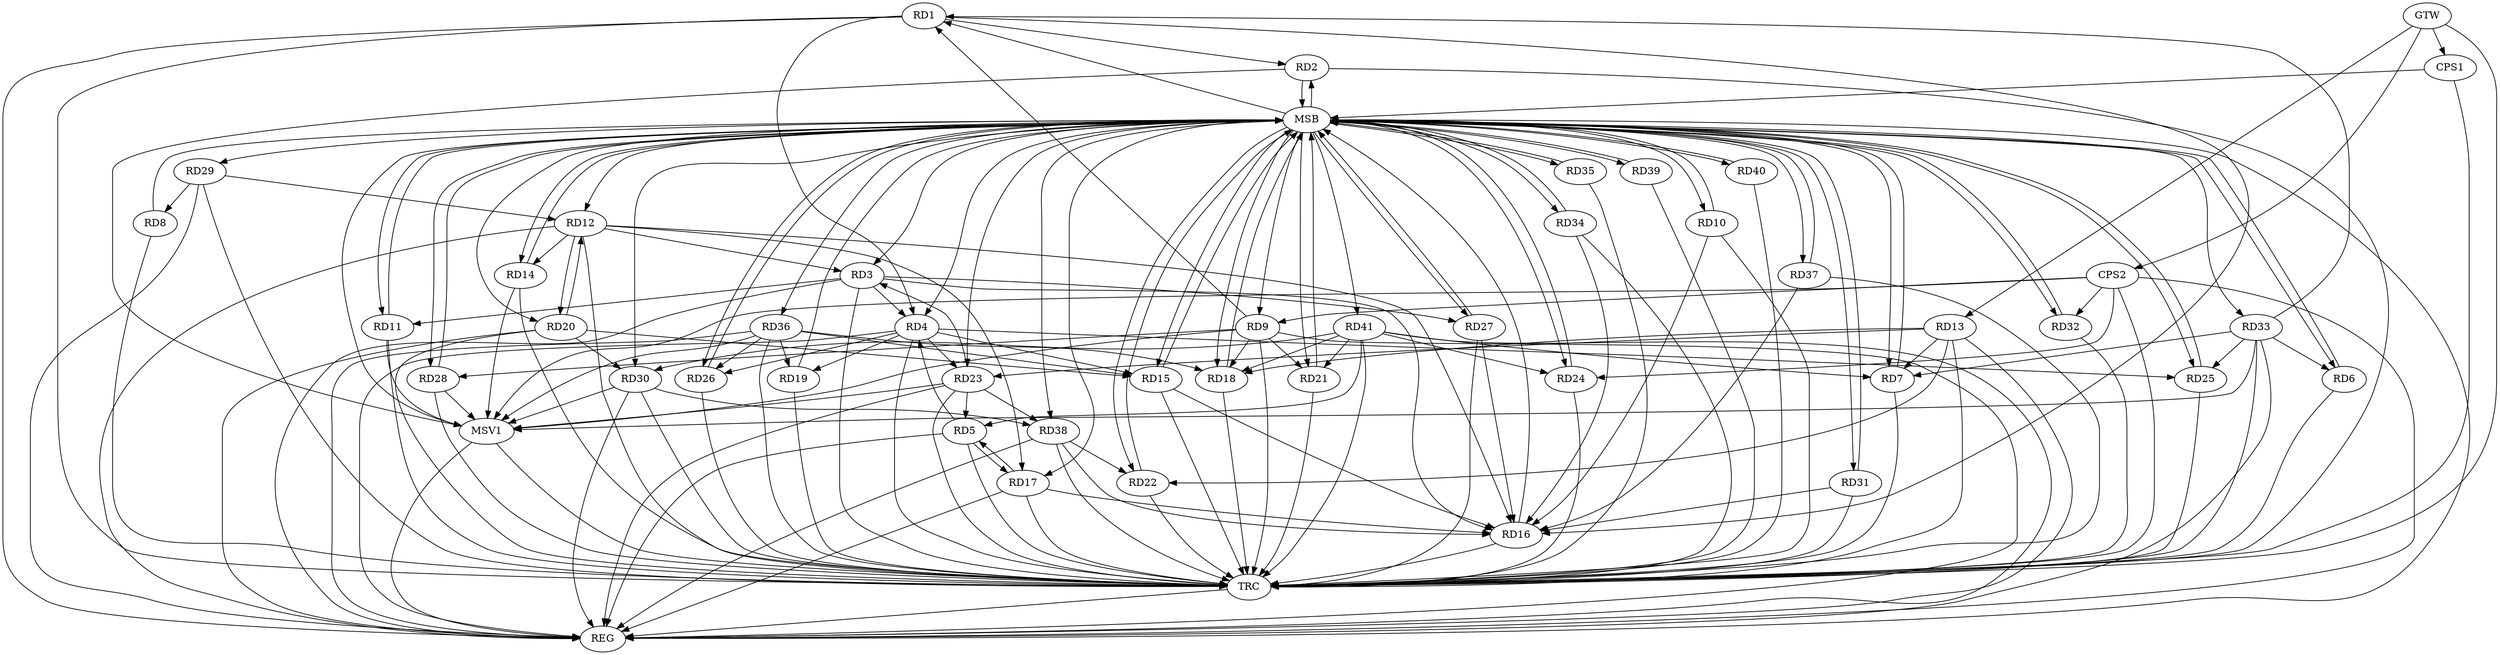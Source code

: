 strict digraph G {
  RD1 [ label="RD1" ];
  RD2 [ label="RD2" ];
  RD3 [ label="RD3" ];
  RD4 [ label="RD4" ];
  RD5 [ label="RD5" ];
  RD6 [ label="RD6" ];
  RD7 [ label="RD7" ];
  RD8 [ label="RD8" ];
  RD9 [ label="RD9" ];
  RD10 [ label="RD10" ];
  RD11 [ label="RD11" ];
  RD12 [ label="RD12" ];
  RD13 [ label="RD13" ];
  RD14 [ label="RD14" ];
  RD15 [ label="RD15" ];
  RD16 [ label="RD16" ];
  RD17 [ label="RD17" ];
  RD18 [ label="RD18" ];
  RD19 [ label="RD19" ];
  RD20 [ label="RD20" ];
  RD21 [ label="RD21" ];
  RD22 [ label="RD22" ];
  RD23 [ label="RD23" ];
  RD24 [ label="RD24" ];
  RD25 [ label="RD25" ];
  RD26 [ label="RD26" ];
  RD27 [ label="RD27" ];
  RD28 [ label="RD28" ];
  RD29 [ label="RD29" ];
  RD30 [ label="RD30" ];
  RD31 [ label="RD31" ];
  RD32 [ label="RD32" ];
  RD33 [ label="RD33" ];
  RD34 [ label="RD34" ];
  RD35 [ label="RD35" ];
  RD36 [ label="RD36" ];
  RD37 [ label="RD37" ];
  RD38 [ label="RD38" ];
  RD39 [ label="RD39" ];
  RD40 [ label="RD40" ];
  RD41 [ label="RD41" ];
  CPS1 [ label="CPS1" ];
  CPS2 [ label="CPS2" ];
  GTW [ label="GTW" ];
  REG [ label="REG" ];
  MSB [ label="MSB" ];
  TRC [ label="TRC" ];
  MSV1 [ label="MSV1" ];
  RD1 -> RD2;
  RD1 -> RD4;
  RD9 -> RD1;
  RD33 -> RD1;
  RD3 -> RD4;
  RD3 -> RD11;
  RD12 -> RD3;
  RD23 -> RD3;
  RD3 -> RD27;
  RD5 -> RD4;
  RD4 -> RD15;
  RD4 -> RD19;
  RD4 -> RD23;
  RD4 -> RD25;
  RD4 -> RD26;
  RD5 -> RD17;
  RD17 -> RD5;
  RD23 -> RD5;
  RD41 -> RD5;
  RD33 -> RD6;
  RD13 -> RD7;
  RD33 -> RD7;
  RD41 -> RD7;
  RD29 -> RD8;
  RD9 -> RD18;
  RD9 -> RD21;
  RD9 -> RD28;
  RD12 -> RD14;
  RD12 -> RD17;
  RD12 -> RD20;
  RD20 -> RD12;
  RD29 -> RD12;
  RD13 -> RD18;
  RD13 -> RD22;
  RD13 -> RD23;
  RD20 -> RD15;
  RD36 -> RD15;
  RD36 -> RD18;
  RD41 -> RD18;
  RD36 -> RD19;
  RD20 -> RD30;
  RD41 -> RD21;
  RD38 -> RD22;
  RD23 -> RD38;
  RD41 -> RD24;
  RD33 -> RD25;
  RD36 -> RD26;
  RD30 -> RD38;
  RD41 -> RD30;
  CPS2 -> RD24;
  CPS2 -> RD9;
  CPS2 -> RD32;
  GTW -> RD13;
  GTW -> CPS1;
  GTW -> CPS2;
  RD1 -> REG;
  RD3 -> REG;
  RD4 -> REG;
  RD5 -> REG;
  RD9 -> REG;
  RD12 -> REG;
  RD13 -> REG;
  RD17 -> REG;
  RD20 -> REG;
  RD23 -> REG;
  RD29 -> REG;
  RD30 -> REG;
  RD33 -> REG;
  RD36 -> REG;
  RD38 -> REG;
  RD41 -> REG;
  CPS2 -> REG;
  RD2 -> MSB;
  MSB -> RD1;
  MSB -> RD9;
  MSB -> RD30;
  MSB -> RD38;
  MSB -> REG;
  RD6 -> MSB;
  MSB -> RD34;
  MSB -> RD36;
  MSB -> RD40;
  RD7 -> MSB;
  MSB -> RD15;
  MSB -> RD25;
  MSB -> RD26;
  MSB -> RD35;
  RD8 -> MSB;
  MSB -> RD14;
  MSB -> RD22;
  MSB -> RD39;
  RD10 -> MSB;
  MSB -> RD7;
  MSB -> RD31;
  MSB -> RD41;
  RD11 -> MSB;
  RD14 -> MSB;
  MSB -> RD32;
  RD15 -> MSB;
  MSB -> RD6;
  MSB -> RD18;
  MSB -> RD21;
  RD16 -> MSB;
  MSB -> RD20;
  MSB -> RD29;
  RD18 -> MSB;
  MSB -> RD3;
  RD19 -> MSB;
  MSB -> RD4;
  MSB -> RD23;
  RD21 -> MSB;
  MSB -> RD17;
  MSB -> RD37;
  RD22 -> MSB;
  MSB -> RD2;
  MSB -> RD24;
  RD24 -> MSB;
  RD25 -> MSB;
  RD26 -> MSB;
  MSB -> RD12;
  RD27 -> MSB;
  RD28 -> MSB;
  MSB -> RD11;
  RD31 -> MSB;
  MSB -> RD28;
  RD32 -> MSB;
  RD34 -> MSB;
  RD35 -> MSB;
  MSB -> RD27;
  RD37 -> MSB;
  MSB -> RD10;
  MSB -> RD33;
  RD39 -> MSB;
  RD40 -> MSB;
  CPS1 -> MSB;
  RD1 -> TRC;
  RD2 -> TRC;
  RD3 -> TRC;
  RD4 -> TRC;
  RD5 -> TRC;
  RD6 -> TRC;
  RD7 -> TRC;
  RD8 -> TRC;
  RD9 -> TRC;
  RD10 -> TRC;
  RD11 -> TRC;
  RD12 -> TRC;
  RD13 -> TRC;
  RD14 -> TRC;
  RD15 -> TRC;
  RD16 -> TRC;
  RD17 -> TRC;
  RD18 -> TRC;
  RD19 -> TRC;
  RD20 -> TRC;
  RD21 -> TRC;
  RD22 -> TRC;
  RD23 -> TRC;
  RD24 -> TRC;
  RD25 -> TRC;
  RD26 -> TRC;
  RD27 -> TRC;
  RD28 -> TRC;
  RD29 -> TRC;
  RD30 -> TRC;
  RD31 -> TRC;
  RD32 -> TRC;
  RD33 -> TRC;
  RD34 -> TRC;
  RD35 -> TRC;
  RD36 -> TRC;
  RD37 -> TRC;
  RD38 -> TRC;
  RD39 -> TRC;
  RD40 -> TRC;
  RD41 -> TRC;
  CPS1 -> TRC;
  CPS2 -> TRC;
  GTW -> TRC;
  TRC -> REG;
  RD37 -> RD16;
  RD27 -> RD16;
  RD17 -> RD16;
  RD31 -> RD16;
  RD10 -> RD16;
  RD38 -> RD16;
  RD34 -> RD16;
  RD15 -> RD16;
  RD1 -> RD16;
  RD3 -> RD16;
  RD12 -> RD16;
  RD23 -> MSV1;
  RD30 -> MSV1;
  RD33 -> MSV1;
  RD36 -> MSV1;
  CPS2 -> MSV1;
  MSB -> MSV1;
  RD14 -> MSV1;
  RD2 -> MSV1;
  RD9 -> MSV1;
  RD11 -> MSV1;
  RD28 -> MSV1;
  MSV1 -> REG;
  MSV1 -> TRC;
}
